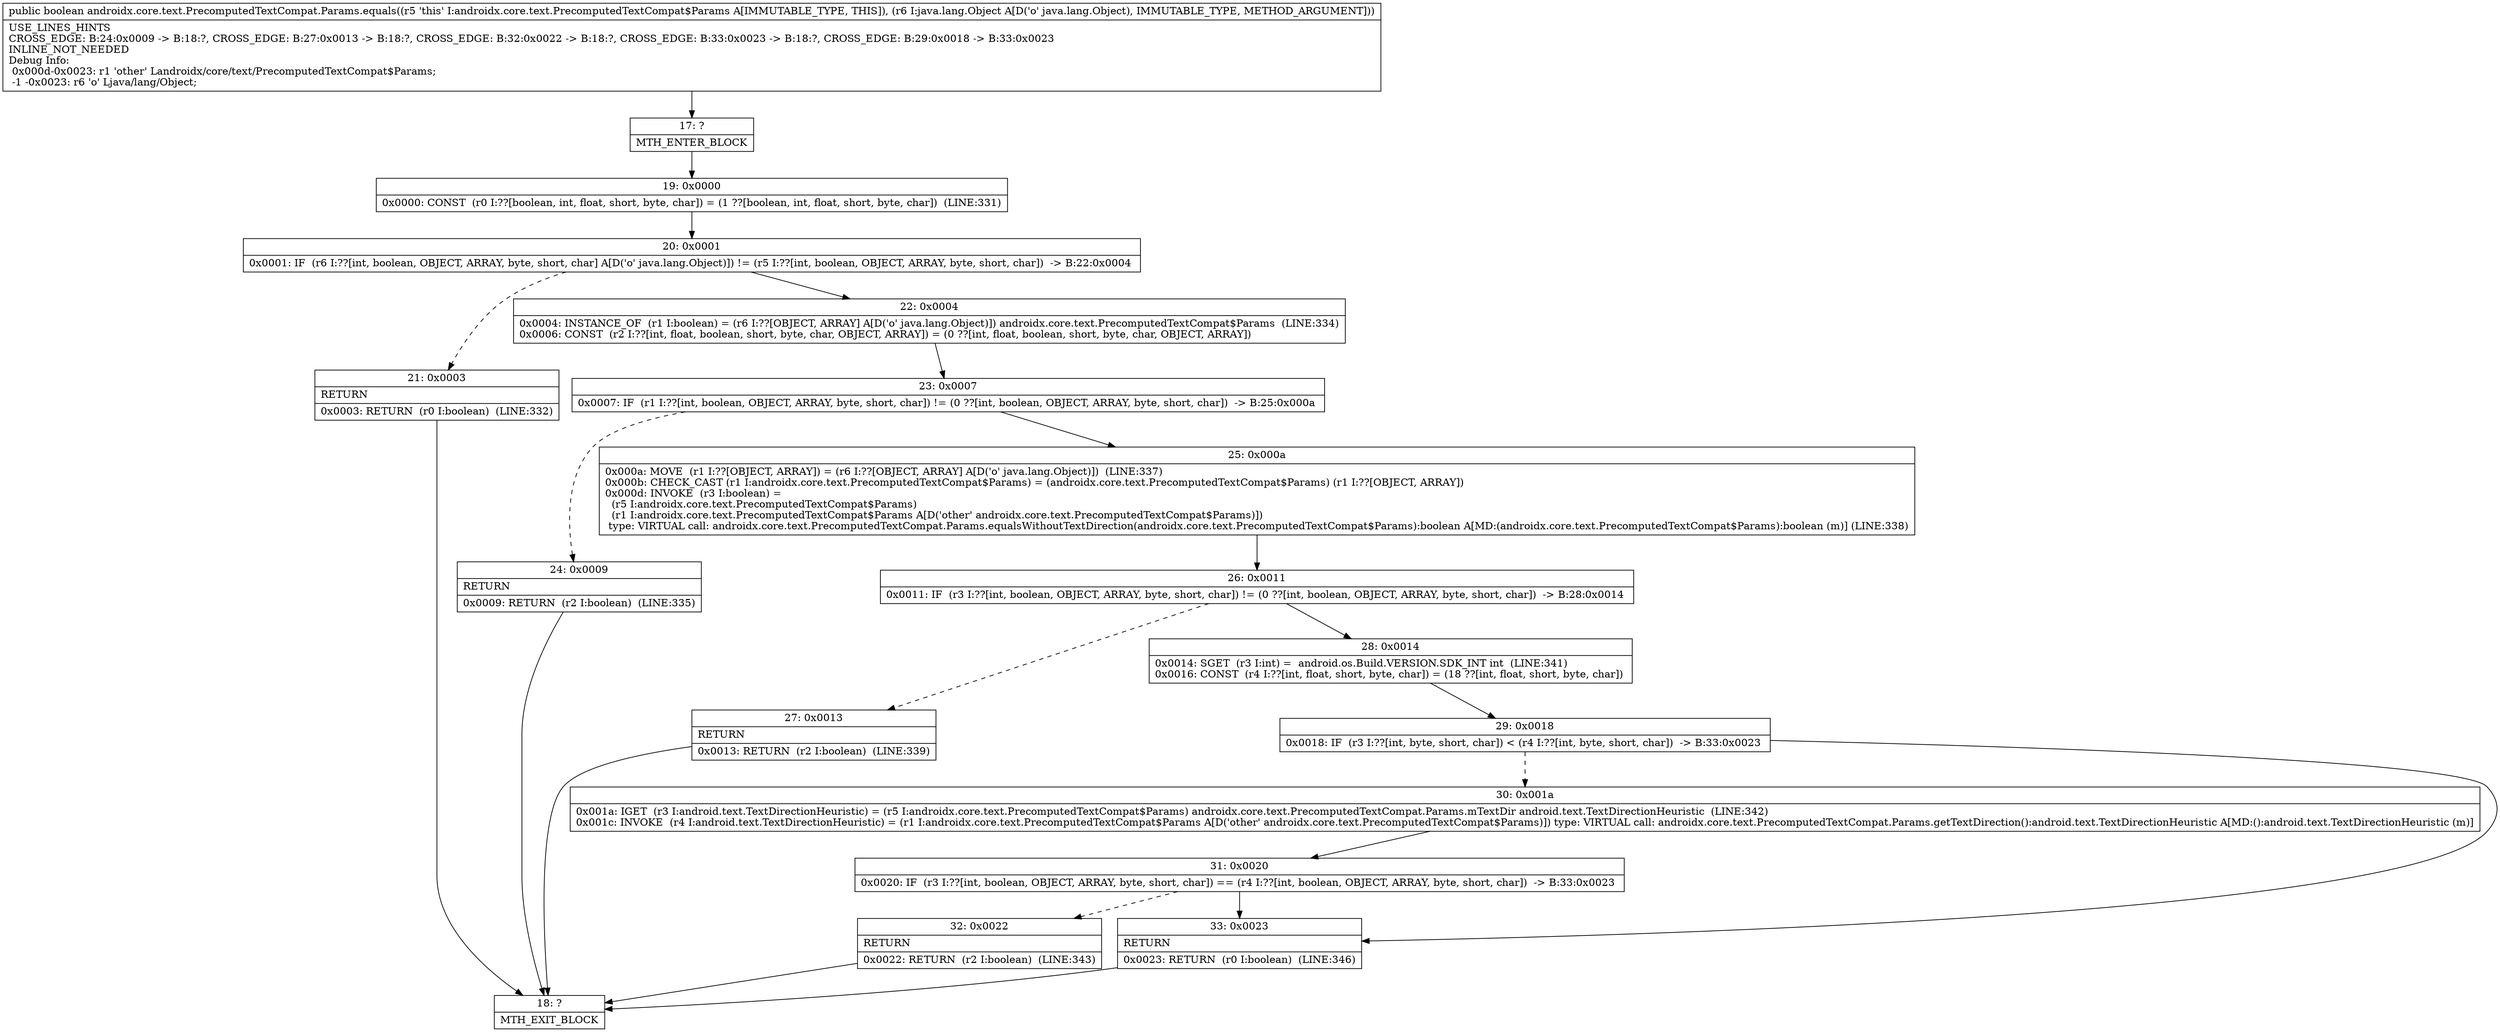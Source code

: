 digraph "CFG forandroidx.core.text.PrecomputedTextCompat.Params.equals(Ljava\/lang\/Object;)Z" {
Node_17 [shape=record,label="{17\:\ ?|MTH_ENTER_BLOCK\l}"];
Node_19 [shape=record,label="{19\:\ 0x0000|0x0000: CONST  (r0 I:??[boolean, int, float, short, byte, char]) = (1 ??[boolean, int, float, short, byte, char])  (LINE:331)\l}"];
Node_20 [shape=record,label="{20\:\ 0x0001|0x0001: IF  (r6 I:??[int, boolean, OBJECT, ARRAY, byte, short, char] A[D('o' java.lang.Object)]) != (r5 I:??[int, boolean, OBJECT, ARRAY, byte, short, char])  \-\> B:22:0x0004 \l}"];
Node_21 [shape=record,label="{21\:\ 0x0003|RETURN\l|0x0003: RETURN  (r0 I:boolean)  (LINE:332)\l}"];
Node_18 [shape=record,label="{18\:\ ?|MTH_EXIT_BLOCK\l}"];
Node_22 [shape=record,label="{22\:\ 0x0004|0x0004: INSTANCE_OF  (r1 I:boolean) = (r6 I:??[OBJECT, ARRAY] A[D('o' java.lang.Object)]) androidx.core.text.PrecomputedTextCompat$Params  (LINE:334)\l0x0006: CONST  (r2 I:??[int, float, boolean, short, byte, char, OBJECT, ARRAY]) = (0 ??[int, float, boolean, short, byte, char, OBJECT, ARRAY]) \l}"];
Node_23 [shape=record,label="{23\:\ 0x0007|0x0007: IF  (r1 I:??[int, boolean, OBJECT, ARRAY, byte, short, char]) != (0 ??[int, boolean, OBJECT, ARRAY, byte, short, char])  \-\> B:25:0x000a \l}"];
Node_24 [shape=record,label="{24\:\ 0x0009|RETURN\l|0x0009: RETURN  (r2 I:boolean)  (LINE:335)\l}"];
Node_25 [shape=record,label="{25\:\ 0x000a|0x000a: MOVE  (r1 I:??[OBJECT, ARRAY]) = (r6 I:??[OBJECT, ARRAY] A[D('o' java.lang.Object)])  (LINE:337)\l0x000b: CHECK_CAST (r1 I:androidx.core.text.PrecomputedTextCompat$Params) = (androidx.core.text.PrecomputedTextCompat$Params) (r1 I:??[OBJECT, ARRAY]) \l0x000d: INVOKE  (r3 I:boolean) = \l  (r5 I:androidx.core.text.PrecomputedTextCompat$Params)\l  (r1 I:androidx.core.text.PrecomputedTextCompat$Params A[D('other' androidx.core.text.PrecomputedTextCompat$Params)])\l type: VIRTUAL call: androidx.core.text.PrecomputedTextCompat.Params.equalsWithoutTextDirection(androidx.core.text.PrecomputedTextCompat$Params):boolean A[MD:(androidx.core.text.PrecomputedTextCompat$Params):boolean (m)] (LINE:338)\l}"];
Node_26 [shape=record,label="{26\:\ 0x0011|0x0011: IF  (r3 I:??[int, boolean, OBJECT, ARRAY, byte, short, char]) != (0 ??[int, boolean, OBJECT, ARRAY, byte, short, char])  \-\> B:28:0x0014 \l}"];
Node_27 [shape=record,label="{27\:\ 0x0013|RETURN\l|0x0013: RETURN  (r2 I:boolean)  (LINE:339)\l}"];
Node_28 [shape=record,label="{28\:\ 0x0014|0x0014: SGET  (r3 I:int) =  android.os.Build.VERSION.SDK_INT int  (LINE:341)\l0x0016: CONST  (r4 I:??[int, float, short, byte, char]) = (18 ??[int, float, short, byte, char]) \l}"];
Node_29 [shape=record,label="{29\:\ 0x0018|0x0018: IF  (r3 I:??[int, byte, short, char]) \< (r4 I:??[int, byte, short, char])  \-\> B:33:0x0023 \l}"];
Node_30 [shape=record,label="{30\:\ 0x001a|0x001a: IGET  (r3 I:android.text.TextDirectionHeuristic) = (r5 I:androidx.core.text.PrecomputedTextCompat$Params) androidx.core.text.PrecomputedTextCompat.Params.mTextDir android.text.TextDirectionHeuristic  (LINE:342)\l0x001c: INVOKE  (r4 I:android.text.TextDirectionHeuristic) = (r1 I:androidx.core.text.PrecomputedTextCompat$Params A[D('other' androidx.core.text.PrecomputedTextCompat$Params)]) type: VIRTUAL call: androidx.core.text.PrecomputedTextCompat.Params.getTextDirection():android.text.TextDirectionHeuristic A[MD:():android.text.TextDirectionHeuristic (m)]\l}"];
Node_31 [shape=record,label="{31\:\ 0x0020|0x0020: IF  (r3 I:??[int, boolean, OBJECT, ARRAY, byte, short, char]) == (r4 I:??[int, boolean, OBJECT, ARRAY, byte, short, char])  \-\> B:33:0x0023 \l}"];
Node_32 [shape=record,label="{32\:\ 0x0022|RETURN\l|0x0022: RETURN  (r2 I:boolean)  (LINE:343)\l}"];
Node_33 [shape=record,label="{33\:\ 0x0023|RETURN\l|0x0023: RETURN  (r0 I:boolean)  (LINE:346)\l}"];
MethodNode[shape=record,label="{public boolean androidx.core.text.PrecomputedTextCompat.Params.equals((r5 'this' I:androidx.core.text.PrecomputedTextCompat$Params A[IMMUTABLE_TYPE, THIS]), (r6 I:java.lang.Object A[D('o' java.lang.Object), IMMUTABLE_TYPE, METHOD_ARGUMENT]))  | USE_LINES_HINTS\lCROSS_EDGE: B:24:0x0009 \-\> B:18:?, CROSS_EDGE: B:27:0x0013 \-\> B:18:?, CROSS_EDGE: B:32:0x0022 \-\> B:18:?, CROSS_EDGE: B:33:0x0023 \-\> B:18:?, CROSS_EDGE: B:29:0x0018 \-\> B:33:0x0023\lINLINE_NOT_NEEDED\lDebug Info:\l  0x000d\-0x0023: r1 'other' Landroidx\/core\/text\/PrecomputedTextCompat$Params;\l  \-1 \-0x0023: r6 'o' Ljava\/lang\/Object;\l}"];
MethodNode -> Node_17;Node_17 -> Node_19;
Node_19 -> Node_20;
Node_20 -> Node_21[style=dashed];
Node_20 -> Node_22;
Node_21 -> Node_18;
Node_22 -> Node_23;
Node_23 -> Node_24[style=dashed];
Node_23 -> Node_25;
Node_24 -> Node_18;
Node_25 -> Node_26;
Node_26 -> Node_27[style=dashed];
Node_26 -> Node_28;
Node_27 -> Node_18;
Node_28 -> Node_29;
Node_29 -> Node_30[style=dashed];
Node_29 -> Node_33;
Node_30 -> Node_31;
Node_31 -> Node_32[style=dashed];
Node_31 -> Node_33;
Node_32 -> Node_18;
Node_33 -> Node_18;
}

